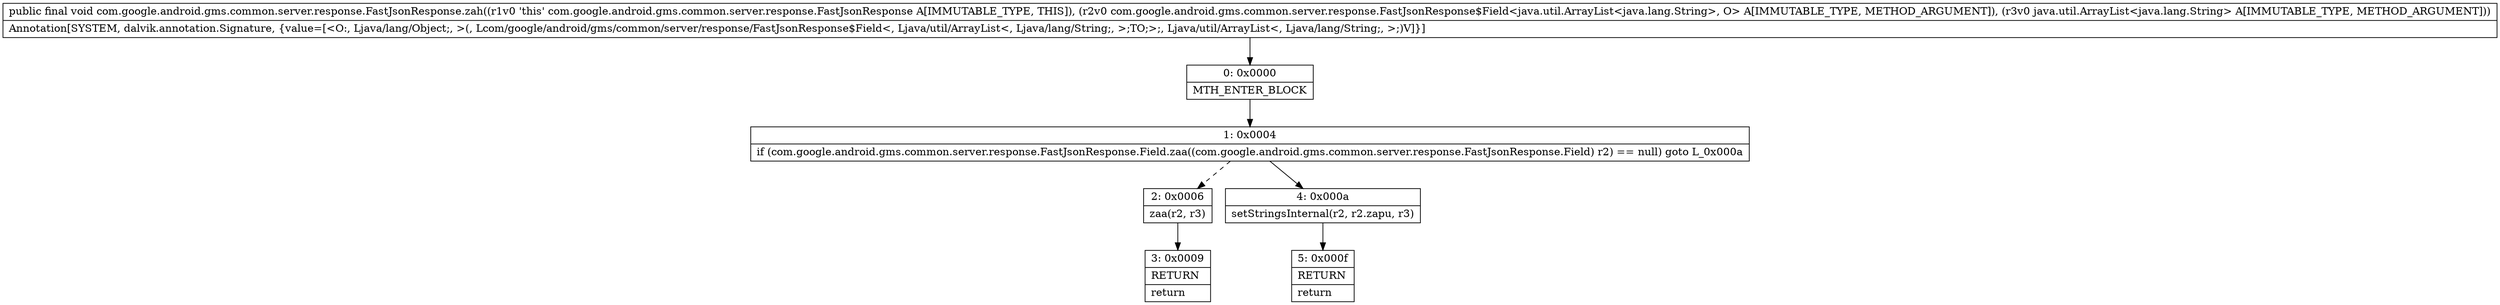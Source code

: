 digraph "CFG forcom.google.android.gms.common.server.response.FastJsonResponse.zah(Lcom\/google\/android\/gms\/common\/server\/response\/FastJsonResponse$Field;Ljava\/util\/ArrayList;)V" {
Node_0 [shape=record,label="{0\:\ 0x0000|MTH_ENTER_BLOCK\l}"];
Node_1 [shape=record,label="{1\:\ 0x0004|if (com.google.android.gms.common.server.response.FastJsonResponse.Field.zaa((com.google.android.gms.common.server.response.FastJsonResponse.Field) r2) == null) goto L_0x000a\l}"];
Node_2 [shape=record,label="{2\:\ 0x0006|zaa(r2, r3)\l}"];
Node_3 [shape=record,label="{3\:\ 0x0009|RETURN\l|return\l}"];
Node_4 [shape=record,label="{4\:\ 0x000a|setStringsInternal(r2, r2.zapu, r3)\l}"];
Node_5 [shape=record,label="{5\:\ 0x000f|RETURN\l|return\l}"];
MethodNode[shape=record,label="{public final void com.google.android.gms.common.server.response.FastJsonResponse.zah((r1v0 'this' com.google.android.gms.common.server.response.FastJsonResponse A[IMMUTABLE_TYPE, THIS]), (r2v0 com.google.android.gms.common.server.response.FastJsonResponse$Field\<java.util.ArrayList\<java.lang.String\>, O\> A[IMMUTABLE_TYPE, METHOD_ARGUMENT]), (r3v0 java.util.ArrayList\<java.lang.String\> A[IMMUTABLE_TYPE, METHOD_ARGUMENT]))  | Annotation[SYSTEM, dalvik.annotation.Signature, \{value=[\<O:, Ljava\/lang\/Object;, \>(, Lcom\/google\/android\/gms\/common\/server\/response\/FastJsonResponse$Field\<, Ljava\/util\/ArrayList\<, Ljava\/lang\/String;, \>;TO;\>;, Ljava\/util\/ArrayList\<, Ljava\/lang\/String;, \>;)V]\}]\l}"];
MethodNode -> Node_0;
Node_0 -> Node_1;
Node_1 -> Node_2[style=dashed];
Node_1 -> Node_4;
Node_2 -> Node_3;
Node_4 -> Node_5;
}

